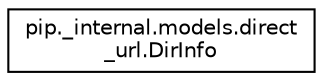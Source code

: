 digraph "Graphical Class Hierarchy"
{
 // LATEX_PDF_SIZE
  edge [fontname="Helvetica",fontsize="10",labelfontname="Helvetica",labelfontsize="10"];
  node [fontname="Helvetica",fontsize="10",shape=record];
  rankdir="LR";
  Node0 [label="pip._internal.models.direct\l_url.DirInfo",height=0.2,width=0.4,color="black", fillcolor="white", style="filled",URL="$classpip_1_1__internal_1_1models_1_1direct__url_1_1DirInfo.html",tooltip=" "];
}
